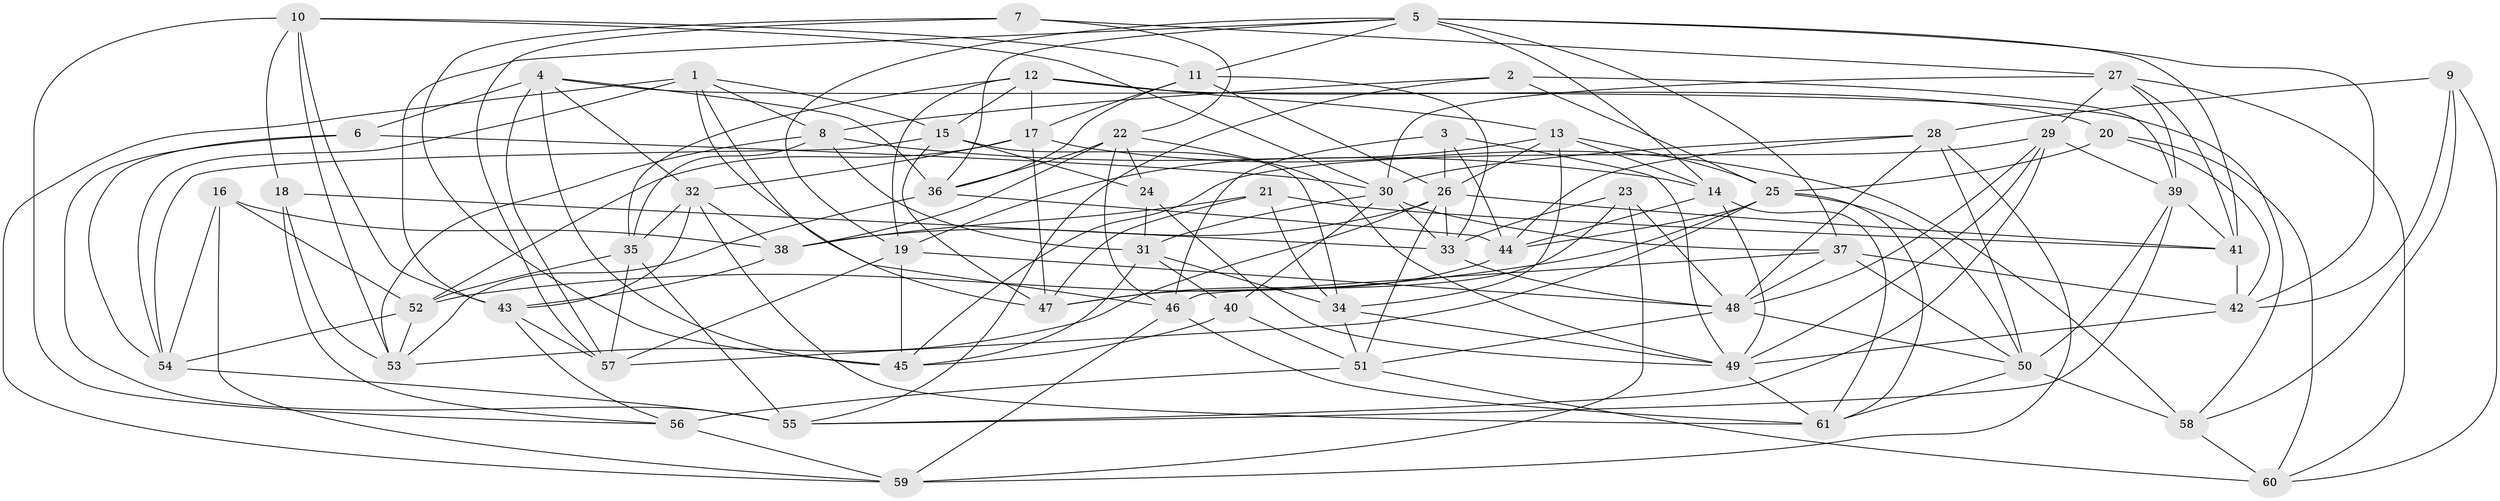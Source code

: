 // original degree distribution, {4: 1.0}
// Generated by graph-tools (version 1.1) at 2025/50/03/09/25 03:50:53]
// undirected, 61 vertices, 176 edges
graph export_dot {
graph [start="1"]
  node [color=gray90,style=filled];
  1;
  2;
  3;
  4;
  5;
  6;
  7;
  8;
  9;
  10;
  11;
  12;
  13;
  14;
  15;
  16;
  17;
  18;
  19;
  20;
  21;
  22;
  23;
  24;
  25;
  26;
  27;
  28;
  29;
  30;
  31;
  32;
  33;
  34;
  35;
  36;
  37;
  38;
  39;
  40;
  41;
  42;
  43;
  44;
  45;
  46;
  47;
  48;
  49;
  50;
  51;
  52;
  53;
  54;
  55;
  56;
  57;
  58;
  59;
  60;
  61;
  1 -- 8 [weight=1.0];
  1 -- 15 [weight=1.0];
  1 -- 46 [weight=1.0];
  1 -- 47 [weight=1.0];
  1 -- 54 [weight=1.0];
  1 -- 59 [weight=1.0];
  2 -- 8 [weight=1.0];
  2 -- 25 [weight=1.0];
  2 -- 39 [weight=1.0];
  2 -- 55 [weight=1.0];
  3 -- 26 [weight=1.0];
  3 -- 44 [weight=1.0];
  3 -- 46 [weight=1.0];
  3 -- 49 [weight=1.0];
  4 -- 6 [weight=1.0];
  4 -- 32 [weight=1.0];
  4 -- 36 [weight=1.0];
  4 -- 45 [weight=1.0];
  4 -- 57 [weight=1.0];
  4 -- 58 [weight=1.0];
  5 -- 11 [weight=1.0];
  5 -- 14 [weight=1.0];
  5 -- 19 [weight=1.0];
  5 -- 36 [weight=1.0];
  5 -- 37 [weight=1.0];
  5 -- 41 [weight=1.0];
  5 -- 42 [weight=1.0];
  5 -- 43 [weight=1.0];
  6 -- 30 [weight=1.0];
  6 -- 54 [weight=1.0];
  6 -- 55 [weight=1.0];
  7 -- 22 [weight=1.0];
  7 -- 27 [weight=1.0];
  7 -- 45 [weight=1.0];
  7 -- 57 [weight=1.0];
  8 -- 14 [weight=1.0];
  8 -- 31 [weight=1.0];
  8 -- 35 [weight=1.0];
  8 -- 53 [weight=1.0];
  9 -- 28 [weight=1.0];
  9 -- 42 [weight=1.0];
  9 -- 58 [weight=1.0];
  9 -- 60 [weight=1.0];
  10 -- 11 [weight=1.0];
  10 -- 18 [weight=1.0];
  10 -- 30 [weight=1.0];
  10 -- 43 [weight=1.0];
  10 -- 53 [weight=1.0];
  10 -- 56 [weight=1.0];
  11 -- 17 [weight=1.0];
  11 -- 26 [weight=1.0];
  11 -- 33 [weight=1.0];
  11 -- 36 [weight=1.0];
  12 -- 13 [weight=1.0];
  12 -- 15 [weight=1.0];
  12 -- 17 [weight=1.0];
  12 -- 19 [weight=1.0];
  12 -- 20 [weight=1.0];
  12 -- 35 [weight=1.0];
  13 -- 14 [weight=1.0];
  13 -- 19 [weight=1.0];
  13 -- 25 [weight=1.0];
  13 -- 26 [weight=1.0];
  13 -- 34 [weight=1.0];
  14 -- 44 [weight=1.0];
  14 -- 49 [weight=1.0];
  14 -- 61 [weight=1.0];
  15 -- 24 [weight=1.0];
  15 -- 34 [weight=1.0];
  15 -- 47 [weight=1.0];
  15 -- 54 [weight=1.0];
  16 -- 38 [weight=1.0];
  16 -- 52 [weight=1.0];
  16 -- 54 [weight=1.0];
  16 -- 59 [weight=1.0];
  17 -- 32 [weight=1.0];
  17 -- 47 [weight=1.0];
  17 -- 52 [weight=1.0];
  17 -- 58 [weight=1.0];
  18 -- 33 [weight=1.0];
  18 -- 53 [weight=1.0];
  18 -- 56 [weight=1.0];
  19 -- 45 [weight=1.0];
  19 -- 48 [weight=1.0];
  19 -- 57 [weight=1.0];
  20 -- 25 [weight=1.0];
  20 -- 42 [weight=1.0];
  20 -- 60 [weight=1.0];
  21 -- 34 [weight=1.0];
  21 -- 38 [weight=1.0];
  21 -- 41 [weight=1.0];
  21 -- 47 [weight=1.0];
  22 -- 24 [weight=1.0];
  22 -- 36 [weight=1.0];
  22 -- 38 [weight=1.0];
  22 -- 46 [weight=1.0];
  22 -- 49 [weight=1.0];
  23 -- 33 [weight=1.0];
  23 -- 47 [weight=1.0];
  23 -- 48 [weight=1.0];
  23 -- 59 [weight=1.0];
  24 -- 31 [weight=1.0];
  24 -- 49 [weight=1.0];
  25 -- 44 [weight=1.0];
  25 -- 50 [weight=1.0];
  25 -- 52 [weight=1.0];
  25 -- 57 [weight=1.0];
  25 -- 61 [weight=1.0];
  26 -- 33 [weight=1.0];
  26 -- 38 [weight=1.0];
  26 -- 41 [weight=1.0];
  26 -- 51 [weight=1.0];
  26 -- 53 [weight=1.0];
  27 -- 29 [weight=1.0];
  27 -- 30 [weight=1.0];
  27 -- 39 [weight=1.0];
  27 -- 41 [weight=1.0];
  27 -- 60 [weight=1.0];
  28 -- 30 [weight=1.0];
  28 -- 44 [weight=1.0];
  28 -- 48 [weight=1.0];
  28 -- 50 [weight=1.0];
  28 -- 59 [weight=1.0];
  29 -- 39 [weight=1.0];
  29 -- 45 [weight=1.0];
  29 -- 48 [weight=1.0];
  29 -- 49 [weight=1.0];
  29 -- 55 [weight=1.0];
  30 -- 31 [weight=1.0];
  30 -- 33 [weight=1.0];
  30 -- 37 [weight=1.0];
  30 -- 40 [weight=1.0];
  31 -- 34 [weight=1.0];
  31 -- 40 [weight=1.0];
  31 -- 45 [weight=1.0];
  32 -- 35 [weight=1.0];
  32 -- 38 [weight=1.0];
  32 -- 43 [weight=1.0];
  32 -- 61 [weight=1.0];
  33 -- 48 [weight=1.0];
  34 -- 49 [weight=1.0];
  34 -- 51 [weight=1.0];
  35 -- 52 [weight=1.0];
  35 -- 55 [weight=1.0];
  35 -- 57 [weight=1.0];
  36 -- 44 [weight=1.0];
  36 -- 53 [weight=1.0];
  37 -- 42 [weight=1.0];
  37 -- 46 [weight=1.0];
  37 -- 48 [weight=1.0];
  37 -- 50 [weight=1.0];
  38 -- 43 [weight=1.0];
  39 -- 41 [weight=1.0];
  39 -- 50 [weight=1.0];
  39 -- 55 [weight=1.0];
  40 -- 45 [weight=1.0];
  40 -- 51 [weight=1.0];
  41 -- 42 [weight=1.0];
  42 -- 49 [weight=1.0];
  43 -- 56 [weight=1.0];
  43 -- 57 [weight=1.0];
  44 -- 47 [weight=1.0];
  46 -- 59 [weight=1.0];
  46 -- 61 [weight=1.0];
  48 -- 50 [weight=1.0];
  48 -- 51 [weight=1.0];
  49 -- 61 [weight=1.0];
  50 -- 58 [weight=2.0];
  50 -- 61 [weight=1.0];
  51 -- 56 [weight=2.0];
  51 -- 60 [weight=2.0];
  52 -- 53 [weight=1.0];
  52 -- 54 [weight=1.0];
  54 -- 55 [weight=1.0];
  56 -- 59 [weight=1.0];
  58 -- 60 [weight=1.0];
}
